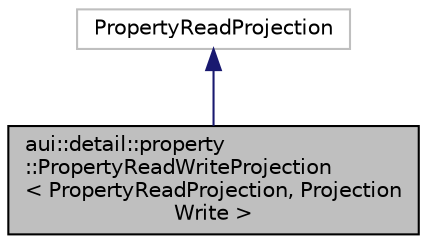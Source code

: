 digraph "aui::detail::property::PropertyReadWriteProjection&lt; PropertyReadProjection, ProjectionWrite &gt;"
{
 // LATEX_PDF_SIZE
  edge [fontname="Helvetica",fontsize="10",labelfontname="Helvetica",labelfontsize="10"];
  node [fontname="Helvetica",fontsize="10",shape=record];
  Node1 [label="aui::detail::property\l::PropertyReadWriteProjection\l\< PropertyReadProjection, Projection\lWrite \>",height=0.2,width=0.4,color="black", fillcolor="grey75", style="filled", fontcolor="black",tooltip=" "];
  Node2 -> Node1 [dir="back",color="midnightblue",fontsize="10",style="solid",fontname="Helvetica"];
  Node2 [label="PropertyReadProjection",height=0.2,width=0.4,color="grey75", fillcolor="white", style="filled",tooltip=" "];
}
